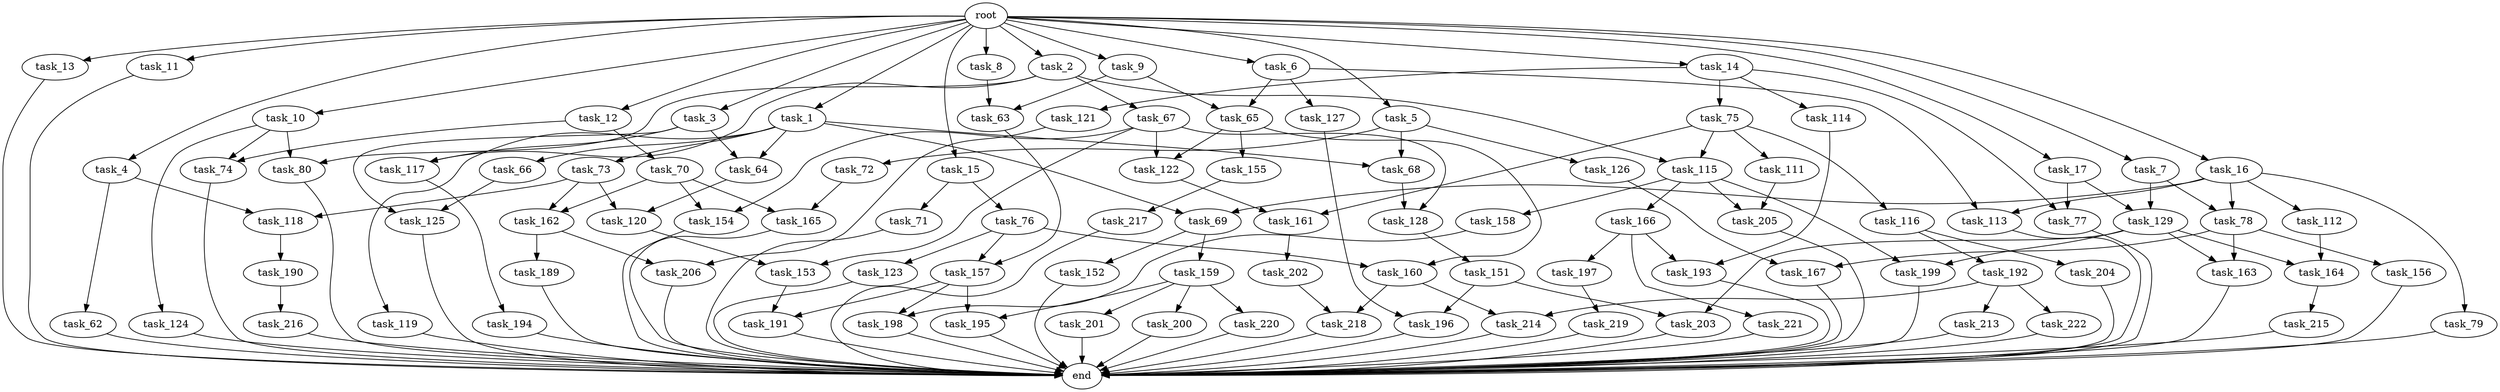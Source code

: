 digraph G {
  task_67 [size="85899345920.000000"];
  task_193 [size="58411555225.600006"];
  task_12 [size="102.400000"];
  task_201 [size="54975581388.800003"];
  task_5 [size="102.400000"];
  task_217 [size="30923764531.200001"];
  task_63 [size="35218731827.200005"];
  task_196 [size="99643241267.200012"];
  task_164 [size="21474836480.000000"];
  task_17 [size="102.400000"];
  task_2 [size="102.400000"];
  task_121 [size="7730941132.800000"];
  task_216 [size="69578470195.199997"];
  task_13 [size="102.400000"];
  task_161 [size="29205777612.800003"];
  task_166 [size="85899345920.000000"];
  task_79 [size="54975581388.800003"];
  task_77 [size="62706522521.600006"];
  task_163 [size="17179869184.000000"];
  task_11 [size="102.400000"];
  task_71 [size="54975581388.800003"];
  task_167 [size="34359738368.000000"];
  task_15 [size="102.400000"];
  task_117 [size="155477816115.200012"];
  task_64 [size="155477816115.200012"];
  task_156 [size="3435973836.800000"];
  root [size="0.000000"];
  task_72 [size="42090679500.800003"];
  task_69 [size="140874927308.800018"];
  task_119 [size="85899345920.000000"];
  task_74 [size="62706522521.600006"];
  task_152 [size="42090679500.800003"];
  task_190 [size="7730941132.800000"];
  task_114 [size="7730941132.800000"];
  task_8 [size="102.400000"];
  task_155 [size="7730941132.800000"];
  task_215 [size="54975581388.800003"];
  task_165 [size="111669149696.000000"];
  task_122 [size="62706522521.600006"];
  task_194 [size="85899345920.000000"];
  task_126 [size="42090679500.800003"];
  task_160 [size="11166914969.600000"];
  task_66 [size="85899345920.000000"];
  task_206 [size="89335319756.800003"];
  task_198 [size="29205777612.800003"];
  task_214 [size="52398601011.200005"];
  task_116 [size="7730941132.800000"];
  task_199 [size="99643241267.200012"];
  task_213 [size="21474836480.000000"];
  task_1 [size="102.400000"];
  task_3 [size="102.400000"];
  task_200 [size="54975581388.800003"];
  task_157 [size="34359738368.000000"];
  task_9 [size="102.400000"];
  task_189 [size="85899345920.000000"];
  task_75 [size="7730941132.800000"];
  task_220 [size="54975581388.800003"];
  task_4 [size="102.400000"];
  end [size="0.000000"];
  task_111 [size="7730941132.800000"];
  task_123 [size="3435973836.800000"];
  task_191 [size="49821620633.600006"];
  task_16 [size="102.400000"];
  task_68 [size="127990025420.800003"];
  task_158 [size="85899345920.000000"];
  task_159 [size="42090679500.800003"];
  task_154 [size="124554051584.000000"];
  task_6 [size="102.400000"];
  task_127 [size="30923764531.200001"];
  task_221 [size="3435973836.800000"];
  task_62 [size="21474836480.000000"];
  task_192 [size="7730941132.800000"];
  task_112 [size="54975581388.800003"];
  task_65 [size="44667659878.400002"];
  task_115 [size="93630287052.800003"];
  task_7 [size="102.400000"];
  task_202 [size="42090679500.800003"];
  task_118 [size="91053306675.200012"];
  task_80 [size="93630287052.800003"];
  task_129 [size="85899345920.000000"];
  task_204 [size="7730941132.800000"];
  task_124 [size="7730941132.800000"];
  task_125 [size="91053306675.200012"];
  task_73 [size="85899345920.000000"];
  task_162 [size="139156940390.399994"];
  task_203 [size="99643241267.200012"];
  task_120 [size="77309411328.000000"];
  task_113 [size="85899345920.000000"];
  task_151 [size="54975581388.800003"];
  task_76 [size="54975581388.800003"];
  task_70 [size="54975581388.800003"];
  task_222 [size="21474836480.000000"];
  task_197 [size="3435973836.800000"];
  task_218 [size="52398601011.200005"];
  task_219 [size="69578470195.199997"];
  task_78 [size="85899345920.000000"];
  task_10 [size="102.400000"];
  task_205 [size="155477816115.200012"];
  task_195 [size="62706522521.600006"];
  task_153 [size="109951162777.600006"];
  task_14 [size="102.400000"];
  task_128 [size="58411555225.600006"];

  task_67 -> task_154 [size="536870912.000000"];
  task_67 -> task_122 [size="536870912.000000"];
  task_67 -> task_128 [size="536870912.000000"];
  task_67 -> task_153 [size="536870912.000000"];
  task_193 -> end [size="1.000000"];
  task_12 -> task_70 [size="536870912.000000"];
  task_12 -> task_74 [size="536870912.000000"];
  task_201 -> end [size="1.000000"];
  task_5 -> task_68 [size="411041792.000000"];
  task_5 -> task_72 [size="411041792.000000"];
  task_5 -> task_126 [size="411041792.000000"];
  task_217 -> end [size="1.000000"];
  task_63 -> task_157 [size="301989888.000000"];
  task_196 -> end [size="1.000000"];
  task_164 -> task_215 [size="536870912.000000"];
  task_17 -> task_77 [size="536870912.000000"];
  task_17 -> task_129 [size="536870912.000000"];
  task_2 -> task_67 [size="838860800.000000"];
  task_2 -> task_80 [size="838860800.000000"];
  task_2 -> task_115 [size="838860800.000000"];
  task_2 -> task_117 [size="838860800.000000"];
  task_121 -> task_206 [size="33554432.000000"];
  task_216 -> end [size="1.000000"];
  task_13 -> end [size="1.000000"];
  task_161 -> task_202 [size="411041792.000000"];
  task_166 -> task_193 [size="33554432.000000"];
  task_166 -> task_197 [size="33554432.000000"];
  task_166 -> task_221 [size="33554432.000000"];
  task_79 -> end [size="1.000000"];
  task_77 -> end [size="1.000000"];
  task_163 -> end [size="1.000000"];
  task_11 -> end [size="1.000000"];
  task_71 -> end [size="1.000000"];
  task_167 -> end [size="1.000000"];
  task_15 -> task_76 [size="536870912.000000"];
  task_15 -> task_71 [size="536870912.000000"];
  task_117 -> task_194 [size="838860800.000000"];
  task_64 -> task_120 [size="75497472.000000"];
  task_156 -> end [size="1.000000"];
  root -> task_7 [size="1.000000"];
  root -> task_8 [size="1.000000"];
  root -> task_12 [size="1.000000"];
  root -> task_4 [size="1.000000"];
  root -> task_1 [size="1.000000"];
  root -> task_3 [size="1.000000"];
  root -> task_16 [size="1.000000"];
  root -> task_5 [size="1.000000"];
  root -> task_10 [size="1.000000"];
  root -> task_6 [size="1.000000"];
  root -> task_17 [size="1.000000"];
  root -> task_9 [size="1.000000"];
  root -> task_11 [size="1.000000"];
  root -> task_2 [size="1.000000"];
  root -> task_13 [size="1.000000"];
  root -> task_14 [size="1.000000"];
  root -> task_15 [size="1.000000"];
  task_72 -> task_165 [size="411041792.000000"];
  task_69 -> task_152 [size="411041792.000000"];
  task_69 -> task_159 [size="411041792.000000"];
  task_119 -> end [size="1.000000"];
  task_74 -> end [size="1.000000"];
  task_152 -> end [size="1.000000"];
  task_190 -> task_216 [size="679477248.000000"];
  task_114 -> task_193 [size="536870912.000000"];
  task_8 -> task_63 [size="209715200.000000"];
  task_155 -> task_217 [size="301989888.000000"];
  task_215 -> end [size="1.000000"];
  task_165 -> end [size="1.000000"];
  task_122 -> task_161 [size="209715200.000000"];
  task_194 -> end [size="1.000000"];
  task_126 -> task_167 [size="301989888.000000"];
  task_160 -> task_214 [size="301989888.000000"];
  task_160 -> task_218 [size="301989888.000000"];
  task_66 -> task_125 [size="209715200.000000"];
  task_206 -> end [size="1.000000"];
  task_198 -> end [size="1.000000"];
  task_214 -> end [size="1.000000"];
  task_116 -> task_204 [size="75497472.000000"];
  task_116 -> task_192 [size="75497472.000000"];
  task_199 -> end [size="1.000000"];
  task_213 -> end [size="1.000000"];
  task_1 -> task_66 [size="838860800.000000"];
  task_1 -> task_73 [size="838860800.000000"];
  task_1 -> task_68 [size="838860800.000000"];
  task_1 -> task_64 [size="838860800.000000"];
  task_1 -> task_119 [size="838860800.000000"];
  task_1 -> task_69 [size="838860800.000000"];
  task_3 -> task_64 [size="679477248.000000"];
  task_3 -> task_117 [size="679477248.000000"];
  task_3 -> task_125 [size="679477248.000000"];
  task_200 -> end [size="1.000000"];
  task_157 -> task_195 [size="75497472.000000"];
  task_157 -> task_191 [size="75497472.000000"];
  task_157 -> task_198 [size="75497472.000000"];
  task_9 -> task_63 [size="134217728.000000"];
  task_9 -> task_65 [size="134217728.000000"];
  task_189 -> end [size="1.000000"];
  task_75 -> task_116 [size="75497472.000000"];
  task_75 -> task_111 [size="75497472.000000"];
  task_75 -> task_115 [size="75497472.000000"];
  task_75 -> task_161 [size="75497472.000000"];
  task_220 -> end [size="1.000000"];
  task_4 -> task_118 [size="209715200.000000"];
  task_4 -> task_62 [size="209715200.000000"];
  task_111 -> task_205 [size="679477248.000000"];
  task_123 -> end [size="1.000000"];
  task_191 -> end [size="1.000000"];
  task_16 -> task_79 [size="536870912.000000"];
  task_16 -> task_112 [size="536870912.000000"];
  task_16 -> task_78 [size="536870912.000000"];
  task_16 -> task_69 [size="536870912.000000"];
  task_16 -> task_113 [size="536870912.000000"];
  task_68 -> task_128 [size="33554432.000000"];
  task_158 -> task_198 [size="209715200.000000"];
  task_159 -> task_220 [size="536870912.000000"];
  task_159 -> task_195 [size="536870912.000000"];
  task_159 -> task_200 [size="536870912.000000"];
  task_159 -> task_201 [size="536870912.000000"];
  task_154 -> end [size="1.000000"];
  task_6 -> task_65 [size="301989888.000000"];
  task_6 -> task_127 [size="301989888.000000"];
  task_6 -> task_113 [size="301989888.000000"];
  task_127 -> task_196 [size="134217728.000000"];
  task_221 -> end [size="1.000000"];
  task_62 -> end [size="1.000000"];
  task_192 -> task_222 [size="209715200.000000"];
  task_192 -> task_214 [size="209715200.000000"];
  task_192 -> task_213 [size="209715200.000000"];
  task_112 -> task_164 [size="75497472.000000"];
  task_65 -> task_160 [size="75497472.000000"];
  task_65 -> task_122 [size="75497472.000000"];
  task_65 -> task_155 [size="75497472.000000"];
  task_115 -> task_166 [size="838860800.000000"];
  task_115 -> task_205 [size="838860800.000000"];
  task_115 -> task_199 [size="838860800.000000"];
  task_115 -> task_158 [size="838860800.000000"];
  task_7 -> task_129 [size="301989888.000000"];
  task_7 -> task_78 [size="301989888.000000"];
  task_202 -> task_218 [size="209715200.000000"];
  task_118 -> task_190 [size="75497472.000000"];
  task_80 -> end [size="1.000000"];
  task_129 -> task_203 [size="134217728.000000"];
  task_129 -> task_199 [size="134217728.000000"];
  task_129 -> task_164 [size="134217728.000000"];
  task_129 -> task_163 [size="134217728.000000"];
  task_204 -> end [size="1.000000"];
  task_124 -> end [size="1.000000"];
  task_125 -> end [size="1.000000"];
  task_73 -> task_118 [size="679477248.000000"];
  task_73 -> task_120 [size="679477248.000000"];
  task_73 -> task_162 [size="679477248.000000"];
  task_162 -> task_189 [size="838860800.000000"];
  task_162 -> task_206 [size="838860800.000000"];
  task_203 -> end [size="1.000000"];
  task_120 -> task_153 [size="536870912.000000"];
  task_113 -> end [size="1.000000"];
  task_151 -> task_196 [size="838860800.000000"];
  task_151 -> task_203 [size="838860800.000000"];
  task_76 -> task_160 [size="33554432.000000"];
  task_76 -> task_123 [size="33554432.000000"];
  task_76 -> task_157 [size="33554432.000000"];
  task_70 -> task_154 [size="679477248.000000"];
  task_70 -> task_162 [size="679477248.000000"];
  task_70 -> task_165 [size="679477248.000000"];
  task_222 -> end [size="1.000000"];
  task_197 -> task_219 [size="679477248.000000"];
  task_218 -> end [size="1.000000"];
  task_219 -> end [size="1.000000"];
  task_78 -> task_156 [size="33554432.000000"];
  task_78 -> task_163 [size="33554432.000000"];
  task_78 -> task_167 [size="33554432.000000"];
  task_10 -> task_124 [size="75497472.000000"];
  task_10 -> task_80 [size="75497472.000000"];
  task_10 -> task_74 [size="75497472.000000"];
  task_205 -> end [size="1.000000"];
  task_195 -> end [size="1.000000"];
  task_153 -> task_191 [size="411041792.000000"];
  task_14 -> task_114 [size="75497472.000000"];
  task_14 -> task_121 [size="75497472.000000"];
  task_14 -> task_75 [size="75497472.000000"];
  task_14 -> task_77 [size="75497472.000000"];
  task_128 -> task_151 [size="536870912.000000"];
}
